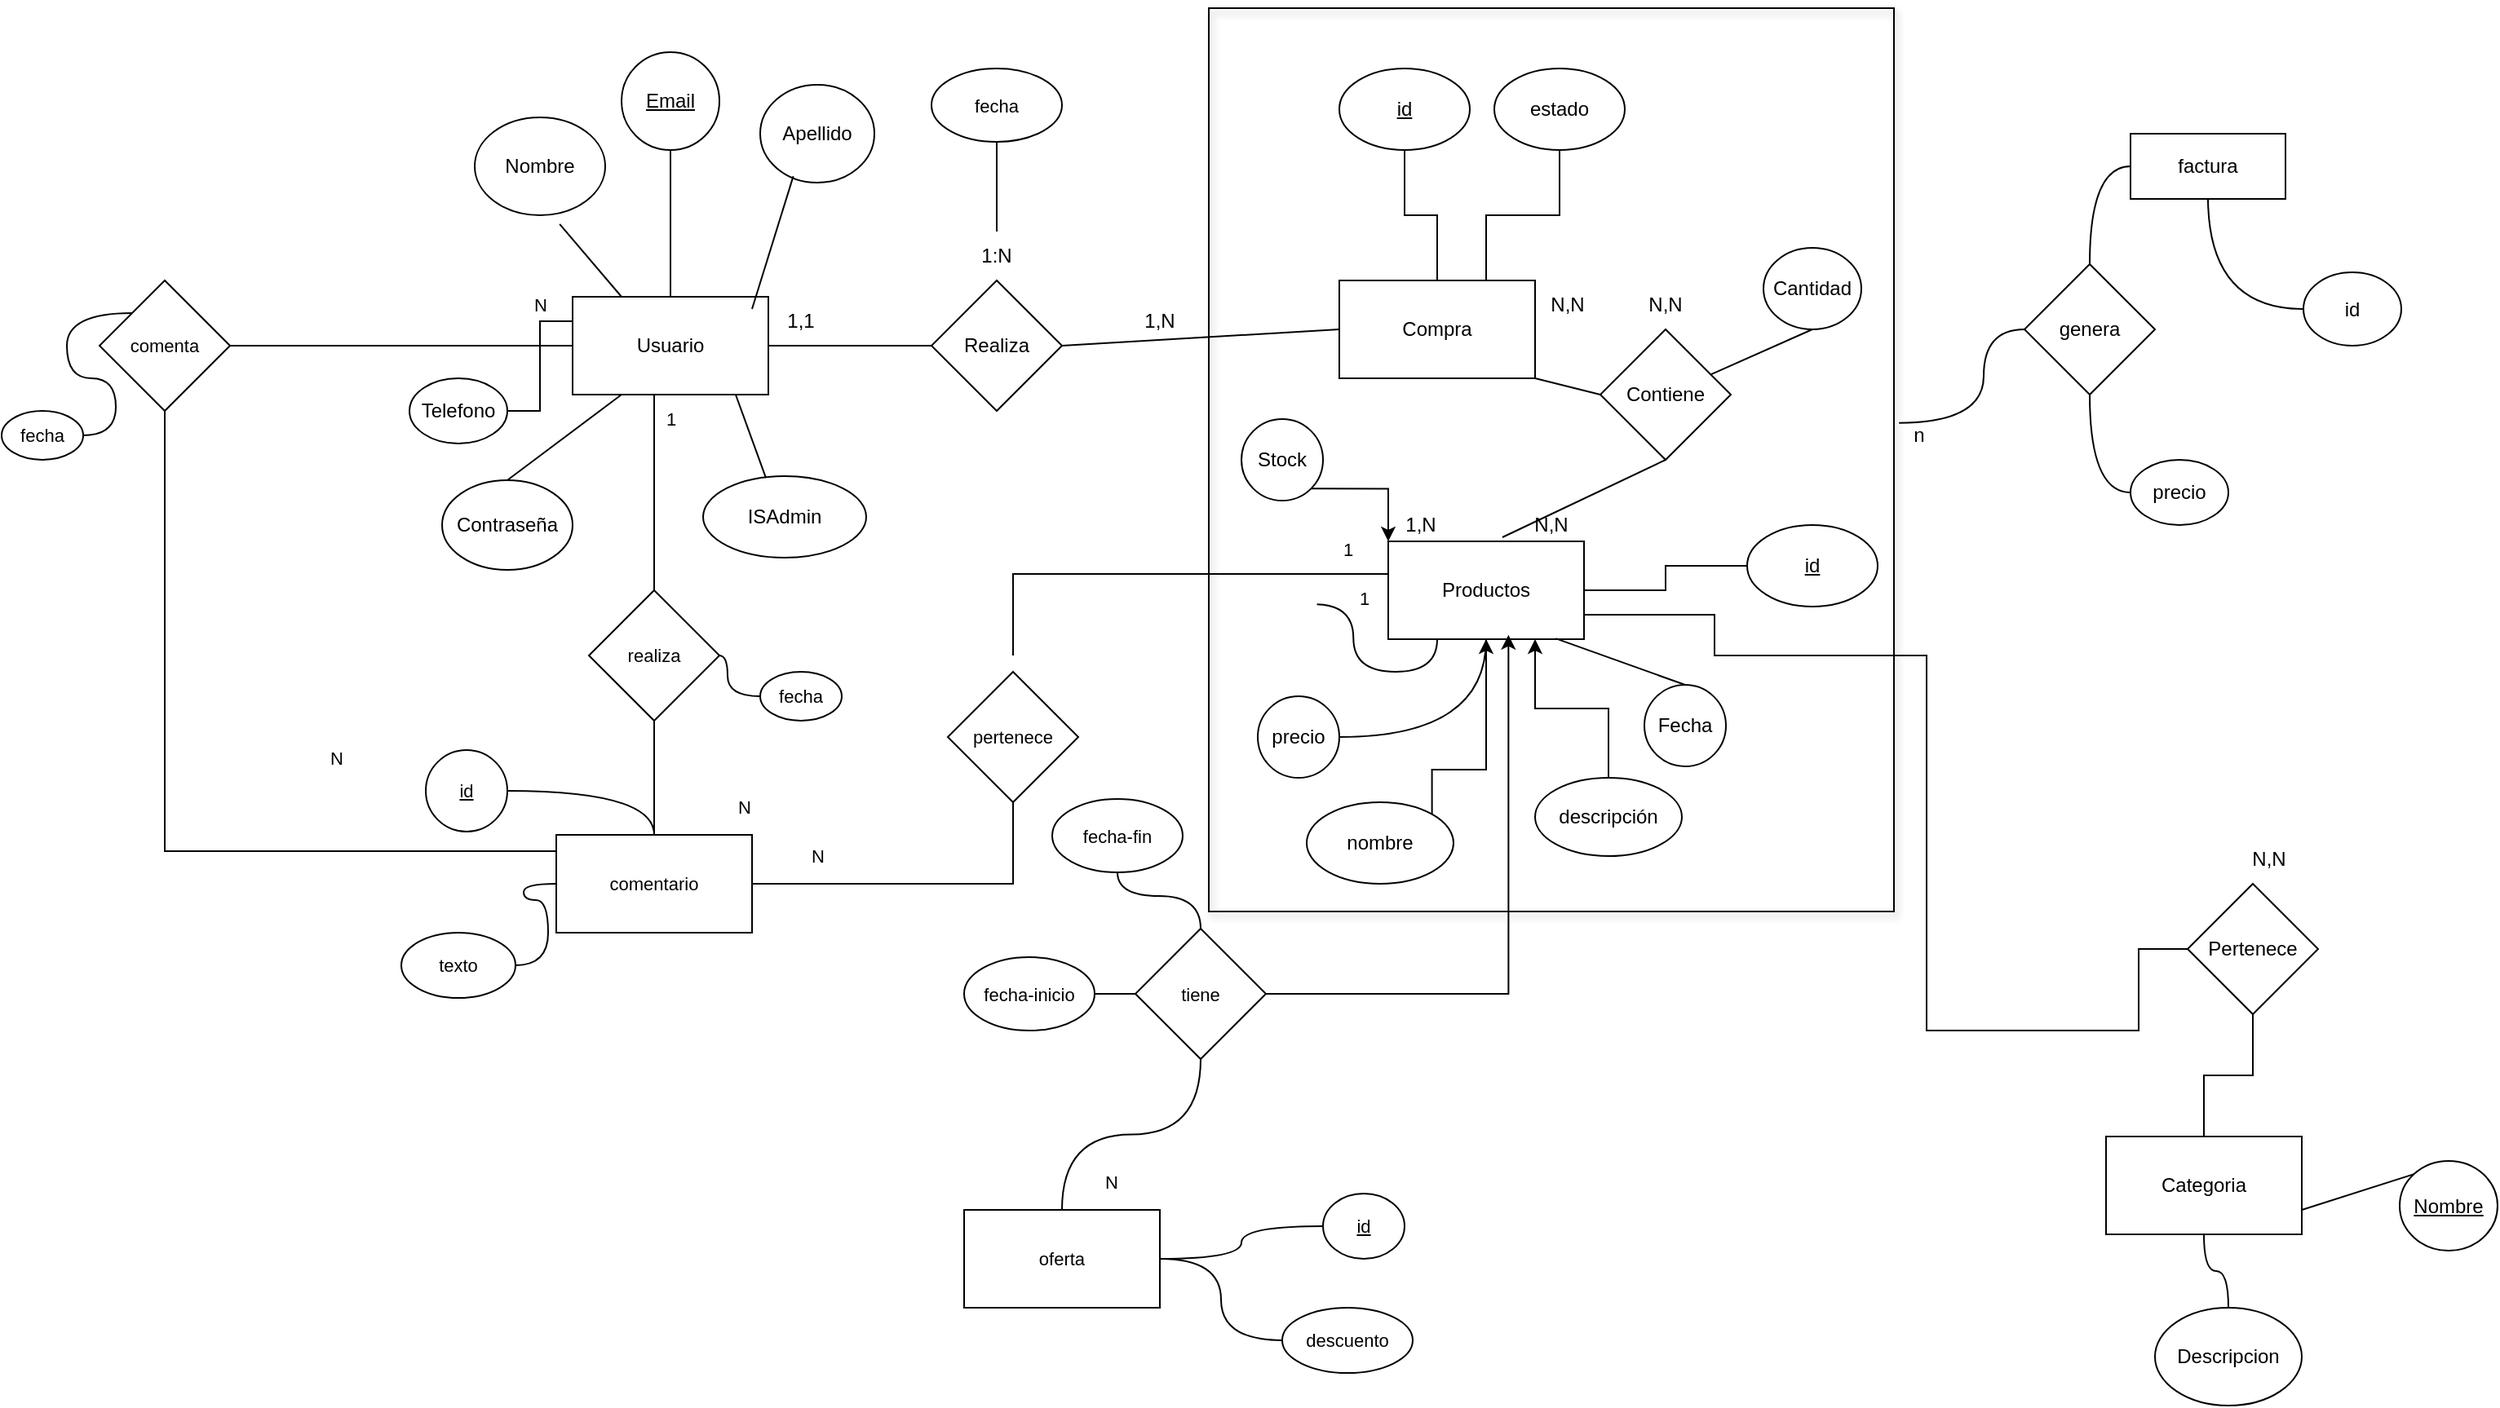 <mxfile version="24.7.10">
  <diagram id="gd_oPOjduvoULAQ7hkmo" name="Página-1">
    <mxGraphModel dx="2594" dy="756" grid="1" gridSize="10" guides="1" tooltips="1" connect="1" arrows="1" fold="1" page="1" pageScale="1" pageWidth="827" pageHeight="1169" math="0" shadow="0">
      <root>
        <mxCell id="0" />
        <mxCell id="1" parent="0" />
        <mxCell id="hSFFahf1289Zb92GvQ3g-19" style="edgeStyle=orthogonalEdgeStyle;shape=connector;rounded=0;orthogonalLoop=1;jettySize=auto;html=1;entryX=0.5;entryY=0;entryDx=0;entryDy=0;strokeColor=default;align=center;verticalAlign=middle;fontFamily=Helvetica;fontSize=11;fontColor=default;labelBackgroundColor=default;endArrow=none;endFill=0;" parent="1" source="M5alDgCTFEUYCks6KKIN-5" target="hSFFahf1289Zb92GvQ3g-18" edge="1">
          <mxGeometry relative="1" as="geometry">
            <Array as="points">
              <mxPoint x="170" y="310" />
              <mxPoint x="170" y="310" />
            </Array>
          </mxGeometry>
        </mxCell>
        <mxCell id="hSFFahf1289Zb92GvQ3g-35" style="edgeStyle=orthogonalEdgeStyle;shape=connector;rounded=0;orthogonalLoop=1;jettySize=auto;html=1;entryX=1;entryY=0.5;entryDx=0;entryDy=0;strokeColor=default;align=center;verticalAlign=middle;fontFamily=Helvetica;fontSize=11;fontColor=default;labelBackgroundColor=default;endArrow=none;endFill=0;" parent="1" source="M5alDgCTFEUYCks6KKIN-5" target="hSFFahf1289Zb92GvQ3g-33" edge="1">
          <mxGeometry relative="1" as="geometry">
            <Array as="points">
              <mxPoint x="20" y="220" />
              <mxPoint x="20" y="220" />
            </Array>
          </mxGeometry>
        </mxCell>
        <mxCell id="hSFFahf1289Zb92GvQ3g-38" value="N" style="edgeLabel;html=1;align=center;verticalAlign=middle;resizable=0;points=[];fontFamily=Helvetica;fontSize=11;fontColor=default;labelBackgroundColor=default;" parent="hSFFahf1289Zb92GvQ3g-35" vertex="1" connectable="0">
          <mxGeometry x="0.743" y="1" relative="1" as="geometry">
            <mxPoint x="163" y="-26" as="offset" />
          </mxGeometry>
        </mxCell>
        <mxCell id="M5alDgCTFEUYCks6KKIN-5" value="&lt;div&gt;&lt;font style=&quot;vertical-align: inherit;&quot;&gt;&lt;font style=&quot;vertical-align: inherit;&quot;&gt;Usuario&lt;/font&gt;&lt;/font&gt;&lt;/div&gt;" style="rounded=0;whiteSpace=wrap;html=1;" parent="1" vertex="1">
          <mxGeometry x="120" y="190" width="120" height="60" as="geometry" />
        </mxCell>
        <mxCell id="hSFFahf1289Zb92GvQ3g-5" value="" style="edgeStyle=orthogonalEdgeStyle;shape=connector;rounded=0;orthogonalLoop=1;jettySize=auto;html=1;strokeColor=default;align=center;verticalAlign=middle;fontFamily=Helvetica;fontSize=11;fontColor=default;labelBackgroundColor=default;endArrow=none;endFill=0;" parent="1" source="M5alDgCTFEUYCks6KKIN-6" target="hSFFahf1289Zb92GvQ3g-4" edge="1">
          <mxGeometry relative="1" as="geometry" />
        </mxCell>
        <mxCell id="hSFFahf1289Zb92GvQ3g-11" value="" style="edgeStyle=orthogonalEdgeStyle;shape=connector;rounded=0;orthogonalLoop=1;jettySize=auto;html=1;strokeColor=default;align=center;verticalAlign=middle;fontFamily=Helvetica;fontSize=11;fontColor=default;labelBackgroundColor=default;endArrow=none;endFill=0;" parent="1" source="M5alDgCTFEUYCks6KKIN-6" target="hSFFahf1289Zb92GvQ3g-4" edge="1">
          <mxGeometry relative="1" as="geometry" />
        </mxCell>
        <mxCell id="M5alDgCTFEUYCks6KKIN-6" value="&lt;font style=&quot;vertical-align: inherit;&quot;&gt;&lt;font style=&quot;vertical-align: inherit;&quot;&gt;Compra&lt;/font&gt;&lt;/font&gt;" style="rounded=0;whiteSpace=wrap;html=1;" parent="1" vertex="1">
          <mxGeometry x="590" y="180" width="120" height="60" as="geometry" />
        </mxCell>
        <mxCell id="M5alDgCTFEUYCks6KKIN-7" value="&lt;font style=&quot;vertical-align: inherit;&quot;&gt;&lt;font style=&quot;vertical-align: inherit;&quot;&gt;Realiza&lt;/font&gt;&lt;/font&gt;" style="rhombus;whiteSpace=wrap;html=1;" parent="1" vertex="1">
          <mxGeometry x="340" y="180" width="80" height="80" as="geometry" />
        </mxCell>
        <mxCell id="hSFFahf1289Zb92GvQ3g-7" value="" style="edgeStyle=orthogonalEdgeStyle;shape=connector;rounded=0;orthogonalLoop=1;jettySize=auto;html=1;strokeColor=default;align=center;verticalAlign=middle;fontFamily=Helvetica;fontSize=11;fontColor=default;labelBackgroundColor=default;endArrow=none;endFill=0;" parent="1" source="M5alDgCTFEUYCks6KKIN-12" target="hSFFahf1289Zb92GvQ3g-6" edge="1">
          <mxGeometry relative="1" as="geometry" />
        </mxCell>
        <mxCell id="M5alDgCTFEUYCks6KKIN-12" value="&lt;font style=&quot;vertical-align: inherit;&quot;&gt;&lt;font style=&quot;vertical-align: inherit;&quot;&gt;Productos&lt;/font&gt;&lt;/font&gt;" style="rounded=0;whiteSpace=wrap;html=1;" parent="1" vertex="1">
          <mxGeometry x="620" y="340" width="120" height="60" as="geometry" />
        </mxCell>
        <mxCell id="M5alDgCTFEUYCks6KKIN-13" value="Contiene" style="rhombus;whiteSpace=wrap;html=1;" parent="1" vertex="1">
          <mxGeometry x="750" y="210" width="80" height="80" as="geometry" />
        </mxCell>
        <mxCell id="M5alDgCTFEUYCks6KKIN-19" value="&lt;font style=&quot;vertical-align: inherit;&quot;&gt;&lt;font style=&quot;vertical-align: inherit;&quot;&gt;&lt;font style=&quot;vertical-align: inherit;&quot;&gt;&lt;font style=&quot;vertical-align: inherit;&quot;&gt;Nombre&lt;/font&gt;&lt;/font&gt;&lt;/font&gt;&lt;/font&gt;" style="ellipse;whiteSpace=wrap;html=1;" parent="1" vertex="1">
          <mxGeometry x="60" y="80" width="80" height="60" as="geometry" />
        </mxCell>
        <mxCell id="M5alDgCTFEUYCks6KKIN-24" value="Email" style="ellipse;whiteSpace=wrap;html=1;fontStyle=4" parent="1" vertex="1">
          <mxGeometry x="150" y="40" width="60" height="60" as="geometry" />
        </mxCell>
        <mxCell id="hSFFahf1289Zb92GvQ3g-31" style="edgeStyle=orthogonalEdgeStyle;shape=connector;rounded=0;orthogonalLoop=1;jettySize=auto;html=1;entryX=0;entryY=0.25;entryDx=0;entryDy=0;strokeColor=default;align=center;verticalAlign=middle;fontFamily=Helvetica;fontSize=11;fontColor=default;labelBackgroundColor=default;endArrow=none;endFill=0;" parent="1" source="M5alDgCTFEUYCks6KKIN-25" target="M5alDgCTFEUYCks6KKIN-5" edge="1">
          <mxGeometry relative="1" as="geometry" />
        </mxCell>
        <mxCell id="M5alDgCTFEUYCks6KKIN-25" value="Telefono" style="ellipse;whiteSpace=wrap;html=1;" parent="1" vertex="1">
          <mxGeometry x="20" y="240" width="60" height="40" as="geometry" />
        </mxCell>
        <mxCell id="PDWt3K_erD_6b1OmWxtl-4" style="edgeStyle=orthogonalEdgeStyle;rounded=0;orthogonalLoop=1;jettySize=auto;html=1;exitX=1;exitY=1;exitDx=0;exitDy=0;entryX=0;entryY=0;entryDx=0;entryDy=0;" parent="1" source="M5alDgCTFEUYCks6KKIN-33" target="M5alDgCTFEUYCks6KKIN-12" edge="1">
          <mxGeometry relative="1" as="geometry" />
        </mxCell>
        <mxCell id="M5alDgCTFEUYCks6KKIN-33" value="Stock" style="ellipse;whiteSpace=wrap;html=1;" parent="1" vertex="1">
          <mxGeometry x="530" y="265" width="50" height="50" as="geometry" />
        </mxCell>
        <mxCell id="M5alDgCTFEUYCks6KKIN-36" value="Cantidad" style="ellipse;whiteSpace=wrap;html=1;" parent="1" vertex="1">
          <mxGeometry x="850" y="160" width="60" height="50" as="geometry" />
        </mxCell>
        <mxCell id="M5alDgCTFEUYCks6KKIN-47" value="Fecha" style="ellipse;whiteSpace=wrap;html=1;" parent="1" vertex="1">
          <mxGeometry x="777" y="428" width="50" height="50" as="geometry" />
        </mxCell>
        <mxCell id="hSFFahf1289Zb92GvQ3g-16" style="edgeStyle=orthogonalEdgeStyle;shape=connector;rounded=0;orthogonalLoop=1;jettySize=auto;html=1;entryX=0.5;entryY=1;entryDx=0;entryDy=0;strokeColor=default;align=center;verticalAlign=middle;fontFamily=Helvetica;fontSize=11;fontColor=default;labelBackgroundColor=default;endArrow=none;endFill=0;" parent="1" source="M5alDgCTFEUYCks6KKIN-51" target="M5alDgCTFEUYCks6KKIN-62" edge="1">
          <mxGeometry relative="1" as="geometry" />
        </mxCell>
        <mxCell id="hSFFahf1289Zb92GvQ3g-50" style="edgeStyle=orthogonalEdgeStyle;shape=connector;curved=1;rounded=0;orthogonalLoop=1;jettySize=auto;html=1;strokeColor=default;align=center;verticalAlign=middle;fontFamily=Helvetica;fontSize=11;fontColor=default;labelBackgroundColor=default;endArrow=none;endFill=0;" parent="1" source="M5alDgCTFEUYCks6KKIN-51" target="hSFFahf1289Zb92GvQ3g-49" edge="1">
          <mxGeometry relative="1" as="geometry" />
        </mxCell>
        <mxCell id="M5alDgCTFEUYCks6KKIN-51" value="Categoria" style="rounded=0;whiteSpace=wrap;html=1;" parent="1" vertex="1">
          <mxGeometry x="1060" y="705" width="120" height="60" as="geometry" />
        </mxCell>
        <mxCell id="M5alDgCTFEUYCks6KKIN-56" value="1,1" style="text;html=1;align=center;verticalAlign=middle;whiteSpace=wrap;rounded=0;" parent="1" vertex="1">
          <mxGeometry x="230" y="190" width="60" height="30" as="geometry" />
        </mxCell>
        <mxCell id="hSFFahf1289Zb92GvQ3g-9" value="" style="edgeStyle=orthogonalEdgeStyle;shape=connector;rounded=0;orthogonalLoop=1;jettySize=auto;html=1;strokeColor=default;align=center;verticalAlign=middle;fontFamily=Helvetica;fontSize=11;fontColor=default;labelBackgroundColor=default;endArrow=none;endFill=0;" parent="1" source="M5alDgCTFEUYCks6KKIN-57" target="hSFFahf1289Zb92GvQ3g-8" edge="1">
          <mxGeometry relative="1" as="geometry" />
        </mxCell>
        <mxCell id="M5alDgCTFEUYCks6KKIN-57" value="1:N" style="text;html=1;align=center;verticalAlign=middle;whiteSpace=wrap;rounded=0;" parent="1" vertex="1">
          <mxGeometry x="350" y="150" width="60" height="30" as="geometry" />
        </mxCell>
        <mxCell id="M5alDgCTFEUYCks6KKIN-58" value="1,N" style="text;html=1;align=center;verticalAlign=middle;whiteSpace=wrap;rounded=0;" parent="1" vertex="1">
          <mxGeometry x="450" y="190" width="60" height="30" as="geometry" />
        </mxCell>
        <mxCell id="M5alDgCTFEUYCks6KKIN-59" value="N,N" style="text;html=1;align=center;verticalAlign=middle;whiteSpace=wrap;rounded=0;" parent="1" vertex="1">
          <mxGeometry x="700" y="180" width="60" height="30" as="geometry" />
        </mxCell>
        <mxCell id="M5alDgCTFEUYCks6KKIN-60" value="N,N" style="text;html=1;align=center;verticalAlign=middle;whiteSpace=wrap;rounded=0;" parent="1" vertex="1">
          <mxGeometry x="760" y="180" width="60" height="30" as="geometry" />
        </mxCell>
        <mxCell id="M5alDgCTFEUYCks6KKIN-61" value="N,N" style="text;html=1;align=center;verticalAlign=middle;whiteSpace=wrap;rounded=0;" parent="1" vertex="1">
          <mxGeometry x="690" y="315" width="60" height="30" as="geometry" />
        </mxCell>
        <mxCell id="hSFFahf1289Zb92GvQ3g-15" style="edgeStyle=orthogonalEdgeStyle;shape=connector;rounded=0;orthogonalLoop=1;jettySize=auto;html=1;entryX=1;entryY=0.75;entryDx=0;entryDy=0;strokeColor=default;align=center;verticalAlign=middle;fontFamily=Helvetica;fontSize=11;fontColor=default;labelBackgroundColor=default;endArrow=none;endFill=0;" parent="1" source="M5alDgCTFEUYCks6KKIN-62" target="M5alDgCTFEUYCks6KKIN-12" edge="1">
          <mxGeometry relative="1" as="geometry">
            <Array as="points">
              <mxPoint x="1080" y="590" />
              <mxPoint x="1080" y="640" />
              <mxPoint x="950" y="640" />
              <mxPoint x="950" y="410" />
              <mxPoint x="820" y="410" />
              <mxPoint x="820" y="385" />
            </Array>
          </mxGeometry>
        </mxCell>
        <mxCell id="M5alDgCTFEUYCks6KKIN-62" value="Pertenece" style="rhombus;whiteSpace=wrap;html=1;" parent="1" vertex="1">
          <mxGeometry x="1110" y="550" width="80" height="80" as="geometry" />
        </mxCell>
        <mxCell id="M5alDgCTFEUYCks6KKIN-68" value="N,N" style="text;html=1;align=center;verticalAlign=middle;whiteSpace=wrap;rounded=0;" parent="1" vertex="1">
          <mxGeometry x="1130" y="520" width="60" height="30" as="geometry" />
        </mxCell>
        <mxCell id="M5alDgCTFEUYCks6KKIN-70" value="1,N" style="text;html=1;align=center;verticalAlign=middle;whiteSpace=wrap;rounded=0;" parent="1" vertex="1">
          <mxGeometry x="610" y="315" width="60" height="30" as="geometry" />
        </mxCell>
        <mxCell id="M5alDgCTFEUYCks6KKIN-77" value="Contraseña" style="ellipse;whiteSpace=wrap;html=1;" parent="1" vertex="1">
          <mxGeometry x="40" y="302.5" width="80" height="55" as="geometry" />
        </mxCell>
        <mxCell id="M5alDgCTFEUYCks6KKIN-78" value="ISAdmin" style="ellipse;whiteSpace=wrap;html=1;" parent="1" vertex="1">
          <mxGeometry x="200" y="300" width="100" height="50" as="geometry" />
        </mxCell>
        <mxCell id="M5alDgCTFEUYCks6KKIN-81" value="" style="endArrow=none;html=1;rounded=0;exitX=0.833;exitY=1;exitDx=0;exitDy=0;exitPerimeter=0;entryX=0.385;entryY=0.021;entryDx=0;entryDy=0;entryPerimeter=0;" parent="1" source="M5alDgCTFEUYCks6KKIN-5" target="M5alDgCTFEUYCks6KKIN-78" edge="1">
          <mxGeometry width="50" height="50" relative="1" as="geometry">
            <mxPoint x="170" y="630" as="sourcePoint" />
            <mxPoint x="240.711" y="580" as="targetPoint" />
          </mxGeometry>
        </mxCell>
        <mxCell id="M5alDgCTFEUYCks6KKIN-89" value="" style="endArrow=none;html=1;rounded=0;exitX=0.855;exitY=0.993;exitDx=0;exitDy=0;exitPerimeter=0;entryX=0.5;entryY=0;entryDx=0;entryDy=0;" parent="1" source="M5alDgCTFEUYCks6KKIN-12" target="M5alDgCTFEUYCks6KKIN-47" edge="1">
          <mxGeometry width="50" height="50" relative="1" as="geometry">
            <mxPoint x="330" y="450" as="sourcePoint" />
            <mxPoint x="500" y="470" as="targetPoint" />
          </mxGeometry>
        </mxCell>
        <mxCell id="M5alDgCTFEUYCks6KKIN-99" value="" style="endArrow=none;html=1;rounded=0;entryX=0.5;entryY=1;entryDx=0;entryDy=0;" parent="1" source="M5alDgCTFEUYCks6KKIN-13" target="M5alDgCTFEUYCks6KKIN-36" edge="1">
          <mxGeometry width="50" height="50" relative="1" as="geometry">
            <mxPoint x="390" y="340" as="sourcePoint" />
            <mxPoint x="440" y="290" as="targetPoint" />
          </mxGeometry>
        </mxCell>
        <mxCell id="M5alDgCTFEUYCks6KKIN-100" value="" style="endArrow=none;html=1;rounded=0;exitX=0.5;exitY=0;exitDx=0;exitDy=0;entryX=0.5;entryY=1;entryDx=0;entryDy=0;" parent="1" source="M5alDgCTFEUYCks6KKIN-5" target="M5alDgCTFEUYCks6KKIN-24" edge="1">
          <mxGeometry width="50" height="50" relative="1" as="geometry">
            <mxPoint x="180" y="150" as="sourcePoint" />
            <mxPoint x="230" y="100" as="targetPoint" />
          </mxGeometry>
        </mxCell>
        <mxCell id="M5alDgCTFEUYCks6KKIN-101" value="" style="endArrow=none;html=1;rounded=0;exitX=0.25;exitY=0;exitDx=0;exitDy=0;entryX=0.651;entryY=1.091;entryDx=0;entryDy=0;entryPerimeter=0;" parent="1" source="M5alDgCTFEUYCks6KKIN-5" target="M5alDgCTFEUYCks6KKIN-19" edge="1">
          <mxGeometry width="50" height="50" relative="1" as="geometry">
            <mxPoint x="90" y="190" as="sourcePoint" />
            <mxPoint x="140" y="140" as="targetPoint" />
          </mxGeometry>
        </mxCell>
        <mxCell id="M5alDgCTFEUYCks6KKIN-104" value="" style="endArrow=none;html=1;rounded=0;entryX=0.5;entryY=0;entryDx=0;entryDy=0;exitX=0.25;exitY=1;exitDx=0;exitDy=0;" parent="1" source="M5alDgCTFEUYCks6KKIN-5" target="M5alDgCTFEUYCks6KKIN-77" edge="1">
          <mxGeometry width="50" height="50" relative="1" as="geometry">
            <mxPoint x="138" y="550" as="sourcePoint" />
            <mxPoint x="220" y="620" as="targetPoint" />
          </mxGeometry>
        </mxCell>
        <mxCell id="M5alDgCTFEUYCks6KKIN-107" value="Apellido" style="ellipse;whiteSpace=wrap;html=1;" parent="1" vertex="1">
          <mxGeometry x="235" y="60" width="70" height="60" as="geometry" />
        </mxCell>
        <mxCell id="M5alDgCTFEUYCks6KKIN-108" value="" style="endArrow=none;html=1;rounded=0;entryX=0.29;entryY=0.934;entryDx=0;entryDy=0;entryPerimeter=0;exitX=0;exitY=0.25;exitDx=0;exitDy=0;" parent="1" source="M5alDgCTFEUYCks6KKIN-56" target="M5alDgCTFEUYCks6KKIN-107" edge="1">
          <mxGeometry width="50" height="50" relative="1" as="geometry">
            <mxPoint x="310" y="350" as="sourcePoint" />
            <mxPoint x="360" y="300" as="targetPoint" />
          </mxGeometry>
        </mxCell>
        <mxCell id="M5alDgCTFEUYCks6KKIN-109" value="Nombre" style="ellipse;whiteSpace=wrap;html=1;fontStyle=4" parent="1" vertex="1">
          <mxGeometry x="1240" y="720" width="60" height="55" as="geometry" />
        </mxCell>
        <mxCell id="M5alDgCTFEUYCks6KKIN-110" value="" style="endArrow=none;html=1;rounded=0;entryX=1;entryY=0.75;entryDx=0;entryDy=0;exitX=0;exitY=0;exitDx=0;exitDy=0;" parent="1" source="M5alDgCTFEUYCks6KKIN-109" target="M5alDgCTFEUYCks6KKIN-51" edge="1">
          <mxGeometry width="50" height="50" relative="1" as="geometry">
            <mxPoint x="640" y="580" as="sourcePoint" />
            <mxPoint x="690" y="530" as="targetPoint" />
            <Array as="points" />
          </mxGeometry>
        </mxCell>
        <mxCell id="M5alDgCTFEUYCks6KKIN-115" value="" style="endArrow=none;html=1;rounded=0;exitX=1;exitY=0.5;exitDx=0;exitDy=0;" parent="1" source="M5alDgCTFEUYCks6KKIN-5" target="M5alDgCTFEUYCks6KKIN-7" edge="1">
          <mxGeometry width="50" height="50" relative="1" as="geometry">
            <mxPoint x="310" y="350" as="sourcePoint" />
            <mxPoint x="360" y="300" as="targetPoint" />
          </mxGeometry>
        </mxCell>
        <mxCell id="M5alDgCTFEUYCks6KKIN-116" value="" style="endArrow=none;html=1;rounded=0;entryX=0;entryY=0.5;entryDx=0;entryDy=0;exitX=1;exitY=0.5;exitDx=0;exitDy=0;" parent="1" source="M5alDgCTFEUYCks6KKIN-7" target="M5alDgCTFEUYCks6KKIN-6" edge="1">
          <mxGeometry width="50" height="50" relative="1" as="geometry">
            <mxPoint x="310" y="350" as="sourcePoint" />
            <mxPoint x="360" y="300" as="targetPoint" />
          </mxGeometry>
        </mxCell>
        <mxCell id="M5alDgCTFEUYCks6KKIN-117" value="" style="endArrow=none;html=1;rounded=0;exitX=0;exitY=0.5;exitDx=0;exitDy=0;" parent="1" source="M5alDgCTFEUYCks6KKIN-13" edge="1">
          <mxGeometry width="50" height="50" relative="1" as="geometry">
            <mxPoint x="660" y="290" as="sourcePoint" />
            <mxPoint x="710" y="240" as="targetPoint" />
          </mxGeometry>
        </mxCell>
        <mxCell id="M5alDgCTFEUYCks6KKIN-120" value="" style="endArrow=none;html=1;rounded=0;entryX=0.5;entryY=1;entryDx=0;entryDy=0;exitX=0;exitY=0.75;exitDx=0;exitDy=0;" parent="1" source="M5alDgCTFEUYCks6KKIN-61" target="M5alDgCTFEUYCks6KKIN-13" edge="1">
          <mxGeometry width="50" height="50" relative="1" as="geometry">
            <mxPoint x="310" y="350" as="sourcePoint" />
            <mxPoint x="360" y="300" as="targetPoint" />
          </mxGeometry>
        </mxCell>
        <mxCell id="hSFFahf1289Zb92GvQ3g-3" style="edgeStyle=orthogonalEdgeStyle;rounded=0;orthogonalLoop=1;jettySize=auto;html=1;endArrow=none;endFill=0;curved=1;" parent="1" source="hSFFahf1289Zb92GvQ3g-2" target="M5alDgCTFEUYCks6KKIN-12" edge="1">
          <mxGeometry relative="1" as="geometry" />
        </mxCell>
        <mxCell id="hSFFahf1289Zb92GvQ3g-2" value="precio" style="ellipse;whiteSpace=wrap;html=1;" parent="1" vertex="1">
          <mxGeometry x="540" y="435" width="50" height="50" as="geometry" />
        </mxCell>
        <mxCell id="hSFFahf1289Zb92GvQ3g-4" value="id" style="ellipse;whiteSpace=wrap;html=1;rounded=0;fontStyle=4" parent="1" vertex="1">
          <mxGeometry x="590" y="50" width="80" height="50" as="geometry" />
        </mxCell>
        <mxCell id="hSFFahf1289Zb92GvQ3g-6" value="id" style="ellipse;whiteSpace=wrap;html=1;rounded=0;fontStyle=4" parent="1" vertex="1">
          <mxGeometry x="840" y="330" width="80" height="50" as="geometry" />
        </mxCell>
        <mxCell id="hSFFahf1289Zb92GvQ3g-8" value="fecha" style="ellipse;whiteSpace=wrap;html=1;fontFamily=Helvetica;fontSize=11;fontColor=default;labelBackgroundColor=default;" parent="1" vertex="1">
          <mxGeometry x="340" y="50" width="80" height="45" as="geometry" />
        </mxCell>
        <mxCell id="hSFFahf1289Zb92GvQ3g-13" style="edgeStyle=orthogonalEdgeStyle;shape=connector;rounded=0;orthogonalLoop=1;jettySize=auto;html=1;entryX=0.75;entryY=0;entryDx=0;entryDy=0;strokeColor=default;align=center;verticalAlign=middle;fontFamily=Helvetica;fontSize=11;fontColor=default;labelBackgroundColor=default;endArrow=none;endFill=0;" parent="1" source="hSFFahf1289Zb92GvQ3g-12" target="M5alDgCTFEUYCks6KKIN-6" edge="1">
          <mxGeometry relative="1" as="geometry" />
        </mxCell>
        <mxCell id="hSFFahf1289Zb92GvQ3g-12" value="estado" style="ellipse;whiteSpace=wrap;html=1;rounded=0;fontStyle=0" parent="1" vertex="1">
          <mxGeometry x="685" y="50" width="80" height="50" as="geometry" />
        </mxCell>
        <mxCell id="hSFFahf1289Zb92GvQ3g-20" style="edgeStyle=orthogonalEdgeStyle;shape=connector;rounded=0;orthogonalLoop=1;jettySize=auto;html=1;strokeColor=default;align=center;verticalAlign=middle;fontFamily=Helvetica;fontSize=11;fontColor=default;labelBackgroundColor=default;endArrow=none;endFill=0;" parent="1" source="hSFFahf1289Zb92GvQ3g-17" target="hSFFahf1289Zb92GvQ3g-18" edge="1">
          <mxGeometry relative="1" as="geometry" />
        </mxCell>
        <mxCell id="hSFFahf1289Zb92GvQ3g-25" style="edgeStyle=orthogonalEdgeStyle;shape=connector;rounded=0;orthogonalLoop=1;jettySize=auto;html=1;strokeColor=default;align=center;verticalAlign=middle;fontFamily=Helvetica;fontSize=11;fontColor=default;labelBackgroundColor=default;endArrow=none;endFill=0;" parent="1" source="hSFFahf1289Zb92GvQ3g-17" target="hSFFahf1289Zb92GvQ3g-24" edge="1">
          <mxGeometry relative="1" as="geometry" />
        </mxCell>
        <mxCell id="hSFFahf1289Zb92GvQ3g-17" value="comentario" style="rounded=0;whiteSpace=wrap;html=1;fontFamily=Helvetica;fontSize=11;fontColor=default;labelBackgroundColor=default;" parent="1" vertex="1">
          <mxGeometry x="110" y="520" width="120" height="60" as="geometry" />
        </mxCell>
        <mxCell id="hSFFahf1289Zb92GvQ3g-18" value="realiza" style="rhombus;whiteSpace=wrap;html=1;fontFamily=Helvetica;fontSize=11;fontColor=default;labelBackgroundColor=default;" parent="1" vertex="1">
          <mxGeometry x="130" y="370" width="80" height="80" as="geometry" />
        </mxCell>
        <mxCell id="hSFFahf1289Zb92GvQ3g-22" value="1" style="text;html=1;align=center;verticalAlign=middle;resizable=0;points=[];autosize=1;strokeColor=none;fillColor=none;fontFamily=Helvetica;fontSize=11;fontColor=default;labelBackgroundColor=default;" parent="1" vertex="1">
          <mxGeometry x="165" y="250" width="30" height="30" as="geometry" />
        </mxCell>
        <mxCell id="hSFFahf1289Zb92GvQ3g-23" value="N" style="text;html=1;align=center;verticalAlign=middle;resizable=0;points=[];autosize=1;strokeColor=none;fillColor=none;fontFamily=Helvetica;fontSize=11;fontColor=default;labelBackgroundColor=default;" parent="1" vertex="1">
          <mxGeometry x="210" y="488" width="30" height="30" as="geometry" />
        </mxCell>
        <mxCell id="hSFFahf1289Zb92GvQ3g-26" style="edgeStyle=orthogonalEdgeStyle;shape=connector;rounded=0;orthogonalLoop=1;jettySize=auto;html=1;entryX=0;entryY=0.5;entryDx=0;entryDy=0;strokeColor=default;align=center;verticalAlign=middle;fontFamily=Helvetica;fontSize=11;fontColor=default;labelBackgroundColor=default;endArrow=none;endFill=0;" parent="1" edge="1">
          <mxGeometry relative="1" as="geometry">
            <mxPoint x="390" y="410" as="sourcePoint" />
            <mxPoint x="620" y="360" as="targetPoint" />
            <Array as="points">
              <mxPoint x="390" y="360" />
            </Array>
          </mxGeometry>
        </mxCell>
        <mxCell id="hSFFahf1289Zb92GvQ3g-24" value="pertenece" style="rhombus;whiteSpace=wrap;html=1;fontFamily=Helvetica;fontSize=11;fontColor=default;labelBackgroundColor=default;" parent="1" vertex="1">
          <mxGeometry x="350" y="420" width="80" height="80" as="geometry" />
        </mxCell>
        <mxCell id="hSFFahf1289Zb92GvQ3g-27" value="N" style="text;html=1;align=center;verticalAlign=middle;resizable=0;points=[];autosize=1;strokeColor=none;fillColor=none;fontFamily=Helvetica;fontSize=11;fontColor=default;labelBackgroundColor=default;" parent="1" vertex="1">
          <mxGeometry x="255" y="518" width="30" height="30" as="geometry" />
        </mxCell>
        <mxCell id="hSFFahf1289Zb92GvQ3g-28" value="1" style="text;html=1;align=center;verticalAlign=middle;resizable=0;points=[];autosize=1;strokeColor=none;fillColor=none;fontFamily=Helvetica;fontSize=11;fontColor=default;labelBackgroundColor=default;" parent="1" vertex="1">
          <mxGeometry x="580" y="330" width="30" height="30" as="geometry" />
        </mxCell>
        <mxCell id="hSFFahf1289Zb92GvQ3g-33" value="comenta" style="rhombus;whiteSpace=wrap;html=1;fontFamily=Helvetica;fontSize=11;fontColor=default;labelBackgroundColor=default;" parent="1" vertex="1">
          <mxGeometry x="-170" y="180" width="80" height="80" as="geometry" />
        </mxCell>
        <mxCell id="hSFFahf1289Zb92GvQ3g-37" style="edgeStyle=orthogonalEdgeStyle;shape=connector;rounded=0;orthogonalLoop=1;jettySize=auto;html=1;strokeColor=default;align=center;verticalAlign=middle;fontFamily=Helvetica;fontSize=11;fontColor=default;labelBackgroundColor=default;endArrow=none;endFill=0;" parent="1" source="hSFFahf1289Zb92GvQ3g-33" target="hSFFahf1289Zb92GvQ3g-17" edge="1">
          <mxGeometry relative="1" as="geometry">
            <Array as="points">
              <mxPoint x="-130" y="530" />
            </Array>
            <mxPoint x="-1.86" y="451" as="targetPoint" />
          </mxGeometry>
        </mxCell>
        <mxCell id="hSFFahf1289Zb92GvQ3g-39" value="N" style="text;html=1;align=center;verticalAlign=middle;resizable=0;points=[];autosize=1;strokeColor=none;fillColor=none;fontFamily=Helvetica;fontSize=11;fontColor=default;labelBackgroundColor=default;" parent="1" vertex="1">
          <mxGeometry x="-40" y="458" width="30" height="30" as="geometry" />
        </mxCell>
        <mxCell id="hSFFahf1289Zb92GvQ3g-57" value="" style="edgeStyle=orthogonalEdgeStyle;shape=connector;curved=1;rounded=0;orthogonalLoop=1;jettySize=auto;html=1;strokeColor=default;align=center;verticalAlign=middle;fontFamily=Helvetica;fontSize=11;fontColor=default;labelBackgroundColor=default;endArrow=none;endFill=0;" parent="1" source="hSFFahf1289Zb92GvQ3g-40" target="hSFFahf1289Zb92GvQ3g-56" edge="1">
          <mxGeometry relative="1" as="geometry" />
        </mxCell>
        <mxCell id="hSFFahf1289Zb92GvQ3g-40" value="oferta" style="rounded=0;whiteSpace=wrap;html=1;fontFamily=Helvetica;fontSize=11;fontColor=default;labelBackgroundColor=default;" parent="1" vertex="1">
          <mxGeometry x="360" y="750" width="120" height="60" as="geometry" />
        </mxCell>
        <mxCell id="hSFFahf1289Zb92GvQ3g-42" style="edgeStyle=orthogonalEdgeStyle;shape=connector;curved=1;rounded=0;orthogonalLoop=1;jettySize=auto;html=1;strokeColor=default;align=center;verticalAlign=middle;fontFamily=Helvetica;fontSize=11;fontColor=default;labelBackgroundColor=default;endArrow=none;endFill=0;" parent="1" source="hSFFahf1289Zb92GvQ3g-41" target="hSFFahf1289Zb92GvQ3g-17" edge="1">
          <mxGeometry relative="1" as="geometry" />
        </mxCell>
        <mxCell id="hSFFahf1289Zb92GvQ3g-41" value="id" style="ellipse;whiteSpace=wrap;html=1;fontFamily=Helvetica;fontSize=11;fontColor=default;labelBackgroundColor=default;fontStyle=4" parent="1" vertex="1">
          <mxGeometry x="30" y="468" width="50" height="50" as="geometry" />
        </mxCell>
        <mxCell id="hSFFahf1289Zb92GvQ3g-44" style="edgeStyle=orthogonalEdgeStyle;shape=connector;curved=1;rounded=0;orthogonalLoop=1;jettySize=auto;html=1;strokeColor=default;align=center;verticalAlign=middle;fontFamily=Helvetica;fontSize=11;fontColor=default;labelBackgroundColor=default;endArrow=none;endFill=0;" parent="1" source="hSFFahf1289Zb92GvQ3g-43" target="hSFFahf1289Zb92GvQ3g-17" edge="1">
          <mxGeometry relative="1" as="geometry" />
        </mxCell>
        <mxCell id="hSFFahf1289Zb92GvQ3g-43" value="texto" style="ellipse;whiteSpace=wrap;html=1;fontFamily=Helvetica;fontSize=11;fontColor=default;labelBackgroundColor=default;" parent="1" vertex="1">
          <mxGeometry x="15" y="580" width="70" height="40" as="geometry" />
        </mxCell>
        <mxCell id="hSFFahf1289Zb92GvQ3g-46" style="edgeStyle=orthogonalEdgeStyle;shape=connector;curved=1;rounded=0;orthogonalLoop=1;jettySize=auto;html=1;strokeColor=default;align=center;verticalAlign=middle;fontFamily=Helvetica;fontSize=11;fontColor=default;labelBackgroundColor=default;endArrow=none;endFill=0;" parent="1" source="hSFFahf1289Zb92GvQ3g-45" target="hSFFahf1289Zb92GvQ3g-18" edge="1">
          <mxGeometry relative="1" as="geometry" />
        </mxCell>
        <mxCell id="hSFFahf1289Zb92GvQ3g-45" value="fecha" style="ellipse;whiteSpace=wrap;html=1;fontFamily=Helvetica;fontSize=11;fontColor=default;labelBackgroundColor=default;" parent="1" vertex="1">
          <mxGeometry x="235" y="420" width="50" height="30" as="geometry" />
        </mxCell>
        <mxCell id="hSFFahf1289Zb92GvQ3g-48" style="edgeStyle=orthogonalEdgeStyle;shape=connector;curved=1;rounded=0;orthogonalLoop=1;jettySize=auto;html=1;entryX=0;entryY=0;entryDx=0;entryDy=0;strokeColor=default;align=center;verticalAlign=middle;fontFamily=Helvetica;fontSize=11;fontColor=default;labelBackgroundColor=default;endArrow=none;endFill=0;" parent="1" source="hSFFahf1289Zb92GvQ3g-47" target="hSFFahf1289Zb92GvQ3g-33" edge="1">
          <mxGeometry relative="1" as="geometry" />
        </mxCell>
        <mxCell id="hSFFahf1289Zb92GvQ3g-47" value="fecha" style="ellipse;whiteSpace=wrap;html=1;fontFamily=Helvetica;fontSize=11;fontColor=default;labelBackgroundColor=default;" parent="1" vertex="1">
          <mxGeometry x="-230" y="260" width="50" height="30" as="geometry" />
        </mxCell>
        <mxCell id="hSFFahf1289Zb92GvQ3g-49" value="Descripcion" style="ellipse;whiteSpace=wrap;html=1;fontStyle=0" parent="1" vertex="1">
          <mxGeometry x="1090" y="810" width="90" height="60" as="geometry" />
        </mxCell>
        <mxCell id="hSFFahf1289Zb92GvQ3g-53" style="edgeStyle=orthogonalEdgeStyle;shape=connector;curved=1;rounded=0;orthogonalLoop=1;jettySize=auto;html=1;strokeColor=default;align=center;verticalAlign=middle;fontFamily=Helvetica;fontSize=11;fontColor=default;labelBackgroundColor=default;endArrow=none;endFill=0;" parent="1" source="hSFFahf1289Zb92GvQ3g-51" target="hSFFahf1289Zb92GvQ3g-40" edge="1">
          <mxGeometry relative="1" as="geometry" />
        </mxCell>
        <mxCell id="hSFFahf1289Zb92GvQ3g-63" value="" style="edgeStyle=orthogonalEdgeStyle;shape=connector;curved=1;rounded=0;orthogonalLoop=1;jettySize=auto;html=1;strokeColor=default;align=center;verticalAlign=middle;fontFamily=Helvetica;fontSize=11;fontColor=default;labelBackgroundColor=default;endArrow=none;endFill=0;" parent="1" source="hSFFahf1289Zb92GvQ3g-51" target="hSFFahf1289Zb92GvQ3g-62" edge="1">
          <mxGeometry relative="1" as="geometry" />
        </mxCell>
        <mxCell id="hSFFahf1289Zb92GvQ3g-65" style="edgeStyle=orthogonalEdgeStyle;shape=connector;curved=1;rounded=0;orthogonalLoop=1;jettySize=auto;html=1;strokeColor=default;align=center;verticalAlign=middle;fontFamily=Helvetica;fontSize=11;fontColor=default;labelBackgroundColor=default;endArrow=none;endFill=0;" parent="1" source="hSFFahf1289Zb92GvQ3g-51" target="hSFFahf1289Zb92GvQ3g-64" edge="1">
          <mxGeometry relative="1" as="geometry" />
        </mxCell>
        <mxCell id="hSFFahf1289Zb92GvQ3g-51" value="tiene" style="rhombus;whiteSpace=wrap;html=1;fontFamily=Helvetica;fontSize=11;fontColor=default;labelBackgroundColor=default;" parent="1" vertex="1">
          <mxGeometry x="465" y="577.5" width="80" height="80" as="geometry" />
        </mxCell>
        <mxCell id="hSFFahf1289Zb92GvQ3g-54" value="1" style="text;html=1;align=center;verticalAlign=middle;resizable=0;points=[];autosize=1;strokeColor=none;fillColor=none;fontFamily=Helvetica;fontSize=11;fontColor=default;labelBackgroundColor=default;" parent="1" vertex="1">
          <mxGeometry x="590" y="360" width="30" height="30" as="geometry" />
        </mxCell>
        <mxCell id="hSFFahf1289Zb92GvQ3g-55" value="N" style="text;html=1;align=center;verticalAlign=middle;resizable=0;points=[];autosize=1;strokeColor=none;fillColor=none;fontFamily=Helvetica;fontSize=11;fontColor=default;labelBackgroundColor=default;" parent="1" vertex="1">
          <mxGeometry x="435" y="718" width="30" height="30" as="geometry" />
        </mxCell>
        <mxCell id="hSFFahf1289Zb92GvQ3g-56" value="id" style="ellipse;whiteSpace=wrap;html=1;fontSize=11;rounded=0;labelBackgroundColor=default;fontStyle=4" parent="1" vertex="1">
          <mxGeometry x="580" y="740" width="50" height="40" as="geometry" />
        </mxCell>
        <mxCell id="hSFFahf1289Zb92GvQ3g-60" style="edgeStyle=orthogonalEdgeStyle;shape=connector;curved=1;rounded=0;orthogonalLoop=1;jettySize=auto;html=1;strokeColor=default;align=center;verticalAlign=middle;fontFamily=Helvetica;fontSize=11;fontColor=default;labelBackgroundColor=default;endArrow=none;endFill=0;" parent="1" source="hSFFahf1289Zb92GvQ3g-58" target="hSFFahf1289Zb92GvQ3g-40" edge="1">
          <mxGeometry relative="1" as="geometry" />
        </mxCell>
        <mxCell id="hSFFahf1289Zb92GvQ3g-58" value="descuento" style="ellipse;whiteSpace=wrap;html=1;fontFamily=Helvetica;fontSize=11;fontColor=default;labelBackgroundColor=default;" parent="1" vertex="1">
          <mxGeometry x="555" y="810" width="80" height="40" as="geometry" />
        </mxCell>
        <mxCell id="hSFFahf1289Zb92GvQ3g-62" value="fecha-inicio" style="ellipse;whiteSpace=wrap;html=1;fontSize=11;labelBackgroundColor=default;" parent="1" vertex="1">
          <mxGeometry x="360" y="595" width="80" height="45" as="geometry" />
        </mxCell>
        <mxCell id="hSFFahf1289Zb92GvQ3g-64" value="fecha-fin" style="ellipse;whiteSpace=wrap;html=1;fontSize=11;labelBackgroundColor=default;" parent="1" vertex="1">
          <mxGeometry x="414" y="498" width="80" height="45" as="geometry" />
        </mxCell>
        <mxCell id="wzxl8KZpeMyZChNDo1p9-4" value="&lt;font style=&quot;vertical-align: inherit;&quot;&gt;&lt;font style=&quot;vertical-align: inherit;&quot;&gt;n&lt;/font&gt;&lt;/font&gt;" style="text;html=1;align=center;verticalAlign=middle;resizable=0;points=[];autosize=1;strokeColor=none;fillColor=none;" parent="1" vertex="1">
          <mxGeometry x="930" y="260" width="30" height="30" as="geometry" />
        </mxCell>
        <mxCell id="wzxl8KZpeMyZChNDo1p9-7" value="&lt;font style=&quot;vertical-align: inherit;&quot;&gt;&lt;font style=&quot;vertical-align: inherit;&quot;&gt;genera&lt;/font&gt;&lt;/font&gt;" style="rhombus;whiteSpace=wrap;html=1;" parent="1" vertex="1">
          <mxGeometry x="1010" y="170" width="80" height="80" as="geometry" />
        </mxCell>
        <mxCell id="wzxl8KZpeMyZChNDo1p9-8" value="&lt;font style=&quot;vertical-align: inherit;&quot;&gt;&lt;font style=&quot;vertical-align: inherit;&quot;&gt;precio&lt;/font&gt;&lt;/font&gt;" style="ellipse;whiteSpace=wrap;html=1;" parent="1" vertex="1">
          <mxGeometry x="1075" y="290" width="60" height="40" as="geometry" />
        </mxCell>
        <mxCell id="wzxl8KZpeMyZChNDo1p9-9" value="&lt;font style=&quot;vertical-align: inherit;&quot;&gt;&lt;font style=&quot;vertical-align: inherit;&quot;&gt;factura&lt;/font&gt;&lt;/font&gt;" style="rounded=1;whiteSpace=wrap;html=1;arcSize=0;" parent="1" vertex="1">
          <mxGeometry x="1075" y="90" width="95" height="40" as="geometry" />
        </mxCell>
        <mxCell id="wzxl8KZpeMyZChNDo1p9-10" value="&lt;font style=&quot;vertical-align: inherit;&quot;&gt;&lt;font style=&quot;vertical-align: inherit;&quot;&gt;id&lt;/font&gt;&lt;/font&gt;" style="ellipse;whiteSpace=wrap;html=1;" parent="1" vertex="1">
          <mxGeometry x="1181" y="175" width="60" height="45" as="geometry" />
        </mxCell>
        <mxCell id="wzxl8KZpeMyZChNDo1p9-16" style="edgeStyle=orthogonalEdgeStyle;shape=connector;curved=1;rounded=0;orthogonalLoop=1;jettySize=auto;html=1;strokeColor=default;align=center;verticalAlign=middle;fontFamily=Helvetica;fontSize=11;fontColor=default;labelBackgroundColor=default;endArrow=none;endFill=0;exitX=0;exitY=0.5;exitDx=0;exitDy=0;" parent="1" source="wzxl8KZpeMyZChNDo1p9-10" edge="1">
          <mxGeometry relative="1" as="geometry">
            <mxPoint x="1147.5" y="155" as="sourcePoint" />
            <mxPoint x="1122.5" y="130" as="targetPoint" />
          </mxGeometry>
        </mxCell>
        <mxCell id="wzxl8KZpeMyZChNDo1p9-17" style="edgeStyle=orthogonalEdgeStyle;shape=connector;curved=1;rounded=0;orthogonalLoop=1;jettySize=auto;html=1;strokeColor=default;align=center;verticalAlign=middle;fontFamily=Helvetica;fontSize=11;fontColor=default;labelBackgroundColor=default;endArrow=none;endFill=0;exitX=0;exitY=0.5;exitDx=0;exitDy=0;entryX=0.5;entryY=1;entryDx=0;entryDy=0;" parent="1" source="wzxl8KZpeMyZChNDo1p9-8" target="wzxl8KZpeMyZChNDo1p9-7" edge="1">
          <mxGeometry relative="1" as="geometry">
            <mxPoint x="1070" y="298.76" as="sourcePoint" />
            <mxPoint x="1011.5" y="230.76" as="targetPoint" />
          </mxGeometry>
        </mxCell>
        <mxCell id="wzxl8KZpeMyZChNDo1p9-18" style="edgeStyle=orthogonalEdgeStyle;shape=connector;curved=1;rounded=0;orthogonalLoop=1;jettySize=auto;html=1;strokeColor=default;align=center;verticalAlign=middle;fontFamily=Helvetica;fontSize=11;fontColor=default;labelBackgroundColor=default;endArrow=none;endFill=0;exitX=0.5;exitY=0;exitDx=0;exitDy=0;entryX=0;entryY=0.5;entryDx=0;entryDy=0;" parent="1" source="wzxl8KZpeMyZChNDo1p9-7" target="wzxl8KZpeMyZChNDo1p9-9" edge="1">
          <mxGeometry relative="1" as="geometry">
            <mxPoint x="1075" y="159.52" as="sourcePoint" />
            <mxPoint x="1030" y="99.52" as="targetPoint" />
          </mxGeometry>
        </mxCell>
        <mxCell id="wzxl8KZpeMyZChNDo1p9-19" style="edgeStyle=orthogonalEdgeStyle;shape=connector;curved=1;rounded=0;orthogonalLoop=1;jettySize=auto;html=1;strokeColor=default;align=center;verticalAlign=middle;fontFamily=Helvetica;fontSize=11;fontColor=default;labelBackgroundColor=default;endArrow=none;endFill=0;exitX=0.103;exitY=0.244;exitDx=0;exitDy=0;entryX=0;entryY=0.5;entryDx=0;entryDy=0;exitPerimeter=0;" parent="1" source="wzxl8KZpeMyZChNDo1p9-4" target="wzxl8KZpeMyZChNDo1p9-7" edge="1">
          <mxGeometry relative="1" as="geometry">
            <mxPoint x="950" y="259.52" as="sourcePoint" />
            <mxPoint x="995" y="199.52" as="targetPoint" />
          </mxGeometry>
        </mxCell>
        <mxCell id="zsibpgLbPjCbgMoOp4C3-3" style="edgeStyle=orthogonalEdgeStyle;rounded=0;orthogonalLoop=1;jettySize=auto;html=1;exitX=1;exitY=0;exitDx=0;exitDy=0;entryX=0.25;entryY=1;entryDx=0;entryDy=0;curved=1;endArrow=none;endFill=0;" parent="1" target="M5alDgCTFEUYCks6KKIN-12" edge="1">
          <mxGeometry relative="1" as="geometry">
            <mxPoint x="576.286" y="378.565" as="sourcePoint" />
          </mxGeometry>
        </mxCell>
        <mxCell id="PDWt3K_erD_6b1OmWxtl-7" style="edgeStyle=orthogonalEdgeStyle;rounded=0;orthogonalLoop=1;jettySize=auto;html=1;exitX=0.5;exitY=0;exitDx=0;exitDy=0;entryX=0.75;entryY=1;entryDx=0;entryDy=0;" parent="1" source="PDWt3K_erD_6b1OmWxtl-6" target="M5alDgCTFEUYCks6KKIN-12" edge="1">
          <mxGeometry relative="1" as="geometry" />
        </mxCell>
        <mxCell id="wzxl8KZpeMyZChNDo1p9-2" value="" style="rounded=0;whiteSpace=wrap;html=1;fontFamily=Helvetica;fontSize=11;fontColor=default;labelBackgroundColor=default;fillColor=none;shadow=1;" parent="1" vertex="1">
          <mxGeometry x="510" y="13" width="420" height="554" as="geometry" />
        </mxCell>
        <mxCell id="PDWt3K_erD_6b1OmWxtl-6" value="descripción" style="ellipse;whiteSpace=wrap;html=1;" parent="1" vertex="1">
          <mxGeometry x="710" y="485" width="90" height="48" as="geometry" />
        </mxCell>
        <mxCell id="PDWt3K_erD_6b1OmWxtl-14" style="edgeStyle=orthogonalEdgeStyle;rounded=0;orthogonalLoop=1;jettySize=auto;html=1;exitX=1;exitY=0;exitDx=0;exitDy=0;entryX=0.5;entryY=1;entryDx=0;entryDy=0;" parent="1" source="PDWt3K_erD_6b1OmWxtl-12" target="M5alDgCTFEUYCks6KKIN-12" edge="1">
          <mxGeometry relative="1" as="geometry">
            <Array as="points">
              <mxPoint x="647" y="480" />
              <mxPoint x="680" y="480" />
            </Array>
          </mxGeometry>
        </mxCell>
        <mxCell id="PDWt3K_erD_6b1OmWxtl-12" value="nombre" style="ellipse;whiteSpace=wrap;html=1;" parent="1" vertex="1">
          <mxGeometry x="570" y="500" width="90" height="50" as="geometry" />
        </mxCell>
        <mxCell id="PDWt3K_erD_6b1OmWxtl-16" style="edgeStyle=orthogonalEdgeStyle;rounded=0;orthogonalLoop=1;jettySize=auto;html=1;exitX=1;exitY=0.5;exitDx=0;exitDy=0;entryX=0.614;entryY=0.956;entryDx=0;entryDy=0;entryPerimeter=0;" parent="1" source="hSFFahf1289Zb92GvQ3g-51" target="M5alDgCTFEUYCks6KKIN-12" edge="1">
          <mxGeometry relative="1" as="geometry" />
        </mxCell>
      </root>
    </mxGraphModel>
  </diagram>
</mxfile>
